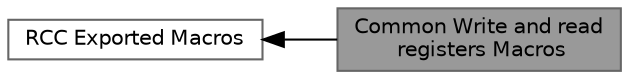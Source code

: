 digraph "Common Write and read registers Macros"
{
 // LATEX_PDF_SIZE
  bgcolor="transparent";
  edge [fontname=Helvetica,fontsize=10,labelfontname=Helvetica,labelfontsize=10];
  node [fontname=Helvetica,fontsize=10,shape=box,height=0.2,width=0.4];
  rankdir=LR;
  Node1 [label="Common Write and read\l registers Macros",height=0.2,width=0.4,color="gray40", fillcolor="grey60", style="filled", fontcolor="black",tooltip=" "];
  Node2 [label="RCC Exported Macros",height=0.2,width=0.4,color="grey40", fillcolor="white", style="filled",URL="$group___r_c_c___l_l___exported___macros.html",tooltip=" "];
  Node2->Node1 [shape=plaintext, dir="back", style="solid"];
}
